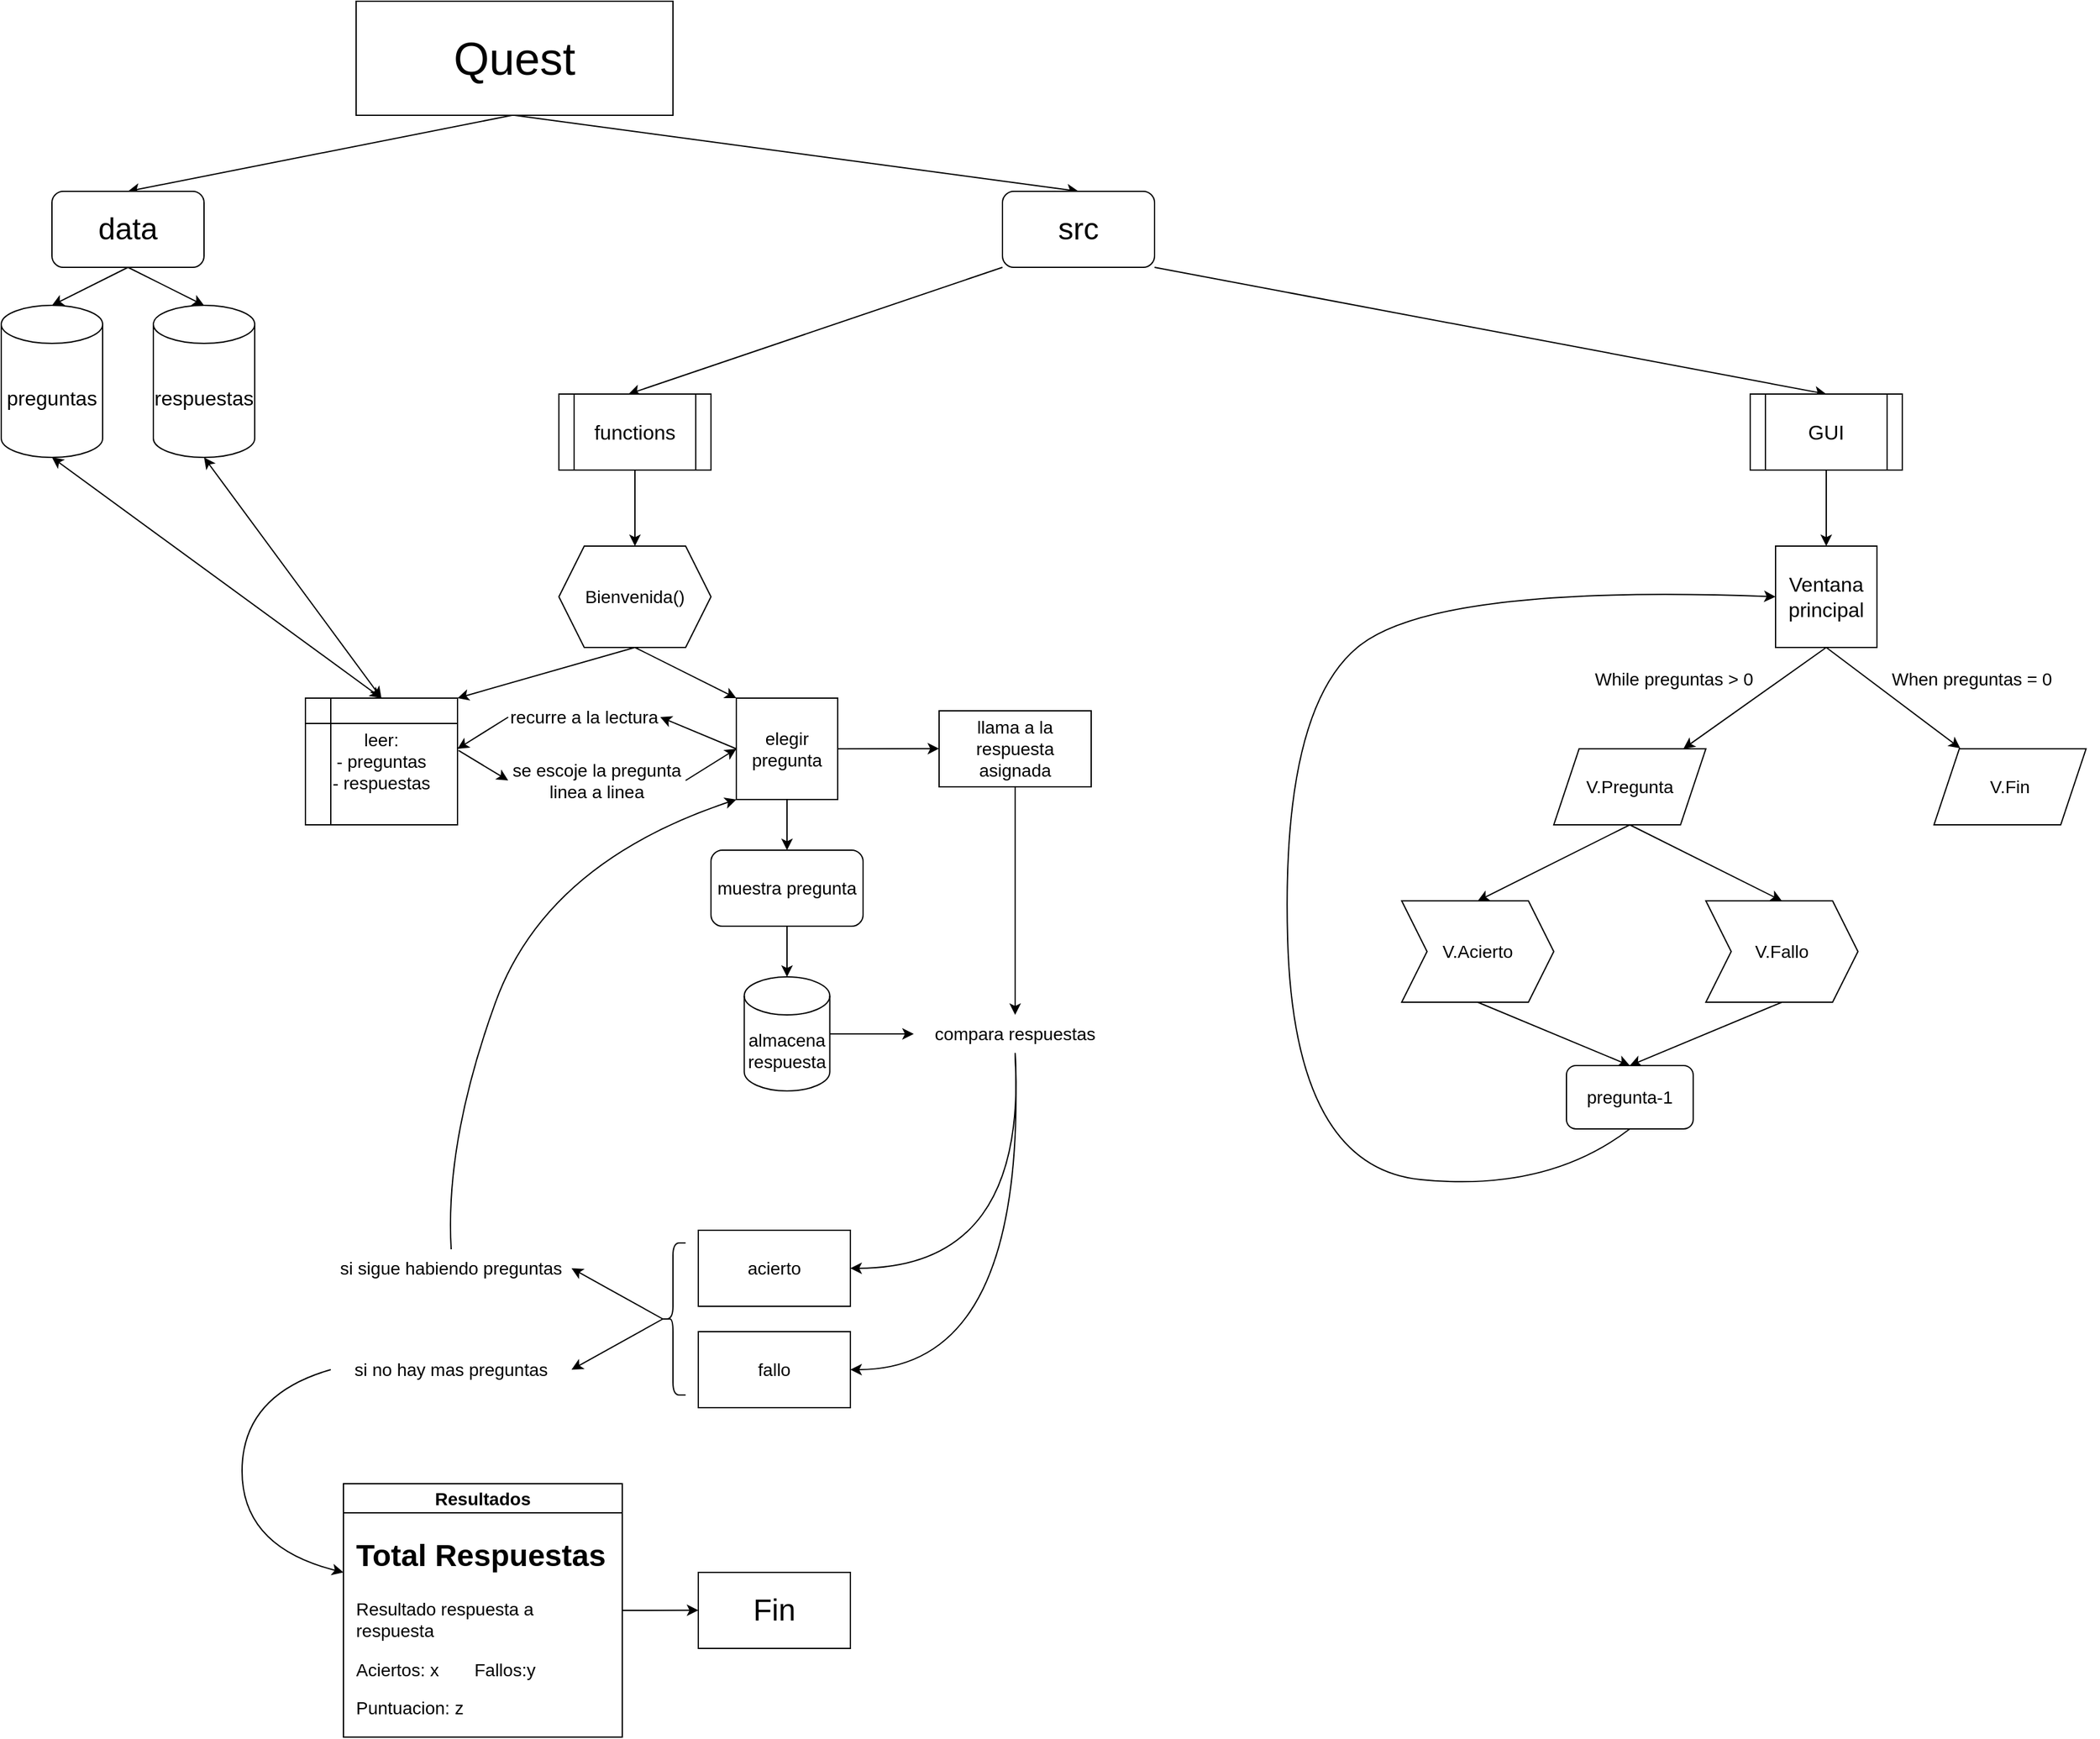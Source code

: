 <mxfile>
    <diagram id="oGnnNM7nU5o5G9te7ivh" name="Página-1">
        <mxGraphModel dx="1088" dy="684" grid="1" gridSize="10" guides="1" tooltips="1" connect="1" arrows="1" fold="1" page="1" pageScale="1" pageWidth="3000" pageHeight="3000" math="0" shadow="0">
            <root>
                <mxCell id="0"/>
                <mxCell id="1" parent="0"/>
                <mxCell id="8" style="edgeStyle=none;html=1;exitX=0.5;exitY=1;exitDx=0;exitDy=0;entryX=0.5;entryY=0;entryDx=0;entryDy=0;fontSize=36;" edge="1" parent="1" target="3">
                    <mxGeometry relative="1" as="geometry">
                        <mxPoint x="1013" y="250.0" as="sourcePoint"/>
                        <mxPoint x="818.0" y="310.0" as="targetPoint"/>
                    </mxGeometry>
                </mxCell>
                <mxCell id="9" style="edgeStyle=none;html=1;exitX=0.5;exitY=1;exitDx=0;exitDy=0;entryX=0.5;entryY=0;entryDx=0;entryDy=0;fontSize=36;" edge="1" parent="1" source="2" target="5">
                    <mxGeometry relative="1" as="geometry"/>
                </mxCell>
                <mxCell id="2" value="&lt;font style=&quot;font-size: 36px;&quot;&gt;Quest&lt;/font&gt;" style="rounded=0;whiteSpace=wrap;html=1;" vertex="1" parent="1">
                    <mxGeometry x="890" y="160" width="250" height="90" as="geometry"/>
                </mxCell>
                <mxCell id="15" style="edgeStyle=none;html=1;exitX=0.5;exitY=1;exitDx=0;exitDy=0;entryX=0.5;entryY=0;entryDx=0;entryDy=0;entryPerimeter=0;fontSize=16;" edge="1" parent="1" source="3" target="14">
                    <mxGeometry relative="1" as="geometry"/>
                </mxCell>
                <mxCell id="38" style="edgeStyle=none;html=1;exitX=0.5;exitY=1;exitDx=0;exitDy=0;entryX=0.5;entryY=0;entryDx=0;entryDy=0;entryPerimeter=0;fontSize=14;" edge="1" parent="1" source="3" target="37">
                    <mxGeometry relative="1" as="geometry"/>
                </mxCell>
                <mxCell id="3" value="data" style="rounded=1;whiteSpace=wrap;html=1;fontSize=24;" vertex="1" parent="1">
                    <mxGeometry x="650" y="310" width="120" height="60" as="geometry"/>
                </mxCell>
                <mxCell id="10" style="edgeStyle=none;html=1;exitX=0;exitY=1;exitDx=0;exitDy=0;fontSize=24;" edge="1" parent="1" source="5">
                    <mxGeometry relative="1" as="geometry">
                        <mxPoint x="1105" y="470" as="targetPoint"/>
                    </mxGeometry>
                </mxCell>
                <mxCell id="11" style="edgeStyle=none;html=1;exitX=1;exitY=1;exitDx=0;exitDy=0;fontSize=24;entryX=0.5;entryY=0;entryDx=0;entryDy=0;" edge="1" parent="1" source="5" target="13">
                    <mxGeometry relative="1" as="geometry">
                        <mxPoint x="1505" y="470" as="targetPoint"/>
                    </mxGeometry>
                </mxCell>
                <mxCell id="5" value="src" style="rounded=1;whiteSpace=wrap;html=1;fontSize=24;" vertex="1" parent="1">
                    <mxGeometry x="1400" y="310" width="120" height="60" as="geometry"/>
                </mxCell>
                <mxCell id="39" style="edgeStyle=none;html=1;exitX=0.5;exitY=1;exitDx=0;exitDy=0;fontSize=14;" edge="1" parent="1" source="12" target="40">
                    <mxGeometry relative="1" as="geometry">
                        <mxPoint x="1109.667" y="570" as="targetPoint"/>
                    </mxGeometry>
                </mxCell>
                <mxCell id="12" value="functions" style="shape=process;whiteSpace=wrap;html=1;backgroundOutline=1;fontSize=16;" vertex="1" parent="1">
                    <mxGeometry x="1050" y="470" width="120" height="60" as="geometry"/>
                </mxCell>
                <mxCell id="16" style="edgeStyle=none;html=1;exitX=0.5;exitY=1;exitDx=0;exitDy=0;fontSize=16;" edge="1" parent="1" source="13" target="17">
                    <mxGeometry relative="1" as="geometry">
                        <mxPoint x="2050.294" y="590.0" as="targetPoint"/>
                    </mxGeometry>
                </mxCell>
                <mxCell id="13" value="GUI" style="shape=process;whiteSpace=wrap;html=1;backgroundOutline=1;fontSize=16;" vertex="1" parent="1">
                    <mxGeometry x="1990" y="470" width="120" height="60" as="geometry"/>
                </mxCell>
                <mxCell id="14" value="respuestas" style="shape=cylinder3;whiteSpace=wrap;html=1;boundedLbl=1;backgroundOutline=1;size=15;fontSize=16;" vertex="1" parent="1">
                    <mxGeometry x="730" y="400" width="80" height="120" as="geometry"/>
                </mxCell>
                <mxCell id="18" style="edgeStyle=none;html=1;exitX=0.5;exitY=1;exitDx=0;exitDy=0;fontSize=14;" edge="1" parent="1" source="17" target="19">
                    <mxGeometry relative="1" as="geometry">
                        <mxPoint x="1890" y="750" as="targetPoint"/>
                    </mxGeometry>
                </mxCell>
                <mxCell id="22" style="edgeStyle=none;html=1;exitX=0.5;exitY=1;exitDx=0;exitDy=0;entryX=0.173;entryY=-0.007;entryDx=0;entryDy=0;entryPerimeter=0;fontSize=14;" edge="1" parent="1" source="17" target="21">
                    <mxGeometry relative="1" as="geometry"/>
                </mxCell>
                <mxCell id="17" value="&lt;font size=&quot;3&quot;&gt;Ventana&lt;br&gt;principal&lt;br&gt;&lt;/font&gt;" style="whiteSpace=wrap;html=1;aspect=fixed;fontSize=16;" vertex="1" parent="1">
                    <mxGeometry x="2010.004" y="590.0" width="80" height="80" as="geometry"/>
                </mxCell>
                <mxCell id="27" style="edgeStyle=none;html=1;exitX=0.5;exitY=1;exitDx=0;exitDy=0;entryX=0.5;entryY=0;entryDx=0;entryDy=0;fontSize=14;" edge="1" parent="1" source="19" target="25">
                    <mxGeometry relative="1" as="geometry"/>
                </mxCell>
                <mxCell id="28" style="edgeStyle=none;html=1;exitX=0.5;exitY=1;exitDx=0;exitDy=0;entryX=0.5;entryY=0;entryDx=0;entryDy=0;fontSize=14;" edge="1" parent="1" source="19" target="26">
                    <mxGeometry relative="1" as="geometry"/>
                </mxCell>
                <mxCell id="19" value="V.Pregunta" style="shape=parallelogram;perimeter=parallelogramPerimeter;whiteSpace=wrap;html=1;fixedSize=1;fontSize=14;" vertex="1" parent="1">
                    <mxGeometry x="1835" y="750" width="120" height="60" as="geometry"/>
                </mxCell>
                <mxCell id="21" value="V.Fin" style="shape=parallelogram;perimeter=parallelogramPerimeter;whiteSpace=wrap;html=1;fixedSize=1;fontSize=14;" vertex="1" parent="1">
                    <mxGeometry x="2135" y="750" width="120" height="60" as="geometry"/>
                </mxCell>
                <mxCell id="23" value="When preguntas = 0" style="text;html=1;strokeColor=none;fillColor=none;align=center;verticalAlign=middle;whiteSpace=wrap;rounded=0;fontSize=14;" vertex="1" parent="1">
                    <mxGeometry x="2065" y="680" width="200" height="30" as="geometry"/>
                </mxCell>
                <mxCell id="24" value="While preguntas &amp;gt; 0" style="text;html=1;strokeColor=none;fillColor=none;align=center;verticalAlign=middle;whiteSpace=wrap;rounded=0;fontSize=14;" vertex="1" parent="1">
                    <mxGeometry x="1860" y="680" width="140" height="30" as="geometry"/>
                </mxCell>
                <mxCell id="30" style="edgeStyle=none;html=1;exitX=0.5;exitY=1;exitDx=0;exitDy=0;entryX=0.5;entryY=0;entryDx=0;entryDy=0;fontSize=14;" edge="1" parent="1" source="25" target="29">
                    <mxGeometry relative="1" as="geometry"/>
                </mxCell>
                <mxCell id="25" value="V.Acierto" style="shape=step;perimeter=stepPerimeter;whiteSpace=wrap;html=1;fixedSize=1;fontSize=14;" vertex="1" parent="1">
                    <mxGeometry x="1715" y="870" width="120" height="80" as="geometry"/>
                </mxCell>
                <mxCell id="31" style="edgeStyle=none;html=1;exitX=0.5;exitY=1;exitDx=0;exitDy=0;entryX=0.5;entryY=0;entryDx=0;entryDy=0;fontSize=14;" edge="1" parent="1" source="26" target="29">
                    <mxGeometry relative="1" as="geometry"/>
                </mxCell>
                <mxCell id="26" value="V.Fallo" style="shape=step;perimeter=stepPerimeter;whiteSpace=wrap;html=1;fixedSize=1;fontSize=14;" vertex="1" parent="1">
                    <mxGeometry x="1955" y="870" width="120" height="80" as="geometry"/>
                </mxCell>
                <mxCell id="29" value="pregunta-1" style="rounded=1;whiteSpace=wrap;html=1;fontSize=14;" vertex="1" parent="1">
                    <mxGeometry x="1845" y="1000" width="100" height="50" as="geometry"/>
                </mxCell>
                <mxCell id="36" value="" style="curved=1;endArrow=classic;html=1;fontSize=14;exitX=0.5;exitY=1;exitDx=0;exitDy=0;entryX=0;entryY=0.5;entryDx=0;entryDy=0;" edge="1" parent="1" source="29" target="17">
                    <mxGeometry width="50" height="50" relative="1" as="geometry">
                        <mxPoint x="1840" y="970" as="sourcePoint"/>
                        <mxPoint x="1890" y="920" as="targetPoint"/>
                        <Array as="points">
                            <mxPoint x="1830" y="1100"/>
                            <mxPoint x="1630" y="1080"/>
                            <mxPoint x="1620" y="720"/>
                            <mxPoint x="1740" y="620"/>
                        </Array>
                    </mxGeometry>
                </mxCell>
                <mxCell id="37" value="preguntas" style="shape=cylinder3;whiteSpace=wrap;html=1;boundedLbl=1;backgroundOutline=1;size=15;fontSize=16;" vertex="1" parent="1">
                    <mxGeometry x="610" y="400" width="80" height="120" as="geometry"/>
                </mxCell>
                <mxCell id="41" style="edgeStyle=none;html=1;exitX=0.5;exitY=1;exitDx=0;exitDy=0;fontSize=14;entryX=1;entryY=0;entryDx=0;entryDy=0;" edge="1" parent="1" source="40" target="42">
                    <mxGeometry relative="1" as="geometry">
                        <mxPoint x="930" y="710" as="targetPoint"/>
                    </mxGeometry>
                </mxCell>
                <mxCell id="43" style="edgeStyle=none;html=1;exitX=0.5;exitY=1;exitDx=0;exitDy=0;fontSize=14;entryX=0;entryY=0;entryDx=0;entryDy=0;" edge="1" parent="1" source="40" target="44">
                    <mxGeometry relative="1" as="geometry">
                        <mxPoint x="1250" y="710" as="targetPoint"/>
                    </mxGeometry>
                </mxCell>
                <mxCell id="40" value="Bienvenida()" style="shape=hexagon;perimeter=hexagonPerimeter2;whiteSpace=wrap;html=1;fixedSize=1;fontSize=14;" vertex="1" parent="1">
                    <mxGeometry x="1049.997" y="590" width="120" height="80" as="geometry"/>
                </mxCell>
                <mxCell id="65" style="edgeStyle=none;html=1;exitX=1.007;exitY=0.413;exitDx=0;exitDy=0;entryX=0;entryY=0.5;entryDx=0;entryDy=0;fontSize=14;exitPerimeter=0;" edge="1" parent="1" source="42" target="49">
                    <mxGeometry relative="1" as="geometry"/>
                </mxCell>
                <mxCell id="42" value="leer:&lt;br&gt;- preguntas&lt;br&gt;- respuestas" style="shape=internalStorage;whiteSpace=wrap;html=1;backgroundOutline=1;fontSize=14;" vertex="1" parent="1">
                    <mxGeometry x="850" y="710" width="120" height="100" as="geometry"/>
                </mxCell>
                <mxCell id="61" style="edgeStyle=none;html=1;exitX=0.5;exitY=1;exitDx=0;exitDy=0;entryX=0.5;entryY=0;entryDx=0;entryDy=0;fontSize=14;" edge="1" parent="1" source="44">
                    <mxGeometry relative="1" as="geometry">
                        <mxPoint x="1230" y="830" as="targetPoint"/>
                    </mxGeometry>
                </mxCell>
                <mxCell id="64" style="edgeStyle=none;html=1;exitX=1;exitY=0.5;exitDx=0;exitDy=0;fontSize=14;" edge="1" parent="1" source="44">
                    <mxGeometry relative="1" as="geometry">
                        <mxPoint x="1350" y="749.833" as="targetPoint"/>
                    </mxGeometry>
                </mxCell>
                <mxCell id="67" style="edgeStyle=none;html=1;exitX=0;exitY=0.5;exitDx=0;exitDy=0;entryX=1;entryY=0.5;entryDx=0;entryDy=0;fontSize=14;" edge="1" parent="1" source="44" target="48">
                    <mxGeometry relative="1" as="geometry"/>
                </mxCell>
                <mxCell id="44" value="elegir pregunta" style="whiteSpace=wrap;html=1;aspect=fixed;fontSize=14;" vertex="1" parent="1">
                    <mxGeometry x="1190" y="710" width="80" height="80" as="geometry"/>
                </mxCell>
                <mxCell id="46" value="" style="curved=1;endArrow=classic;html=1;fontSize=14;exitX=0;exitY=0.5;exitDx=0;exitDy=0;startArrow=none;" edge="1" parent="1" source="48">
                    <mxGeometry width="50" height="50" relative="1" as="geometry">
                        <mxPoint x="1120" y="770" as="sourcePoint"/>
                        <mxPoint x="970" y="750" as="targetPoint"/>
                        <Array as="points"/>
                    </mxGeometry>
                </mxCell>
                <mxCell id="66" style="edgeStyle=none;html=1;exitX=1;exitY=0.5;exitDx=0;exitDy=0;fontSize=14;" edge="1" parent="1" source="49">
                    <mxGeometry relative="1" as="geometry">
                        <mxPoint x="1190" y="750" as="targetPoint"/>
                    </mxGeometry>
                </mxCell>
                <mxCell id="49" value="se escoje la pregunta linea a linea" style="text;html=1;strokeColor=none;fillColor=none;align=center;verticalAlign=middle;whiteSpace=wrap;rounded=0;fontSize=14;" vertex="1" parent="1">
                    <mxGeometry x="1010" y="760" width="140" height="30" as="geometry"/>
                </mxCell>
                <mxCell id="48" value="recurre a la lectura" style="text;html=1;strokeColor=none;fillColor=none;align=center;verticalAlign=middle;whiteSpace=wrap;rounded=0;fontSize=14;" vertex="1" parent="1">
                    <mxGeometry x="1010" y="710" width="120" height="30" as="geometry"/>
                </mxCell>
                <mxCell id="58" value="" style="endArrow=classic;startArrow=classic;html=1;fontSize=14;entryX=0.5;entryY=1;entryDx=0;entryDy=0;entryPerimeter=0;exitX=0.5;exitY=0;exitDx=0;exitDy=0;" edge="1" parent="1" source="42" target="14">
                    <mxGeometry width="50" height="50" relative="1" as="geometry">
                        <mxPoint x="800" y="700" as="sourcePoint"/>
                        <mxPoint x="850" y="650" as="targetPoint"/>
                    </mxGeometry>
                </mxCell>
                <mxCell id="59" value="" style="endArrow=classic;startArrow=classic;html=1;fontSize=14;entryX=0.5;entryY=1;entryDx=0;entryDy=0;entryPerimeter=0;exitX=0.5;exitY=0;exitDx=0;exitDy=0;" edge="1" parent="1" source="42" target="37">
                    <mxGeometry width="50" height="50" relative="1" as="geometry">
                        <mxPoint x="920" y="720" as="sourcePoint"/>
                        <mxPoint x="780" y="530.0" as="targetPoint"/>
                    </mxGeometry>
                </mxCell>
                <mxCell id="63" style="edgeStyle=none;html=1;exitX=0.5;exitY=1;exitDx=0;exitDy=0;entryX=0.5;entryY=0;entryDx=0;entryDy=0;entryPerimeter=0;fontSize=14;" edge="1" parent="1" target="62">
                    <mxGeometry relative="1" as="geometry">
                        <mxPoint x="1230" y="890" as="sourcePoint"/>
                    </mxGeometry>
                </mxCell>
                <mxCell id="60" value="muestra pregunta" style="rounded=1;whiteSpace=wrap;html=1;fontSize=14;" vertex="1" parent="1">
                    <mxGeometry x="1170" y="830" width="120" height="60" as="geometry"/>
                </mxCell>
                <mxCell id="71" style="edgeStyle=none;html=1;exitX=1;exitY=0.5;exitDx=0;exitDy=0;exitPerimeter=0;entryX=0;entryY=0.5;entryDx=0;entryDy=0;fontSize=14;" edge="1" parent="1" source="62" target="69">
                    <mxGeometry relative="1" as="geometry"/>
                </mxCell>
                <mxCell id="62" value="almacena respuesta" style="shape=cylinder3;whiteSpace=wrap;html=1;boundedLbl=1;backgroundOutline=1;size=15;fontSize=14;" vertex="1" parent="1">
                    <mxGeometry x="1196.25" y="930" width="67.5" height="90" as="geometry"/>
                </mxCell>
                <mxCell id="70" style="edgeStyle=none;html=1;exitX=0.5;exitY=1;exitDx=0;exitDy=0;entryX=0.5;entryY=0;entryDx=0;entryDy=0;fontSize=14;" edge="1" parent="1" source="68" target="69">
                    <mxGeometry relative="1" as="geometry"/>
                </mxCell>
                <mxCell id="68" value="llama a la respuesta asignada" style="rounded=0;whiteSpace=wrap;html=1;fontSize=14;" vertex="1" parent="1">
                    <mxGeometry x="1350" y="720" width="120" height="60" as="geometry"/>
                </mxCell>
                <mxCell id="69" value="compara respuestas" style="text;html=1;strokeColor=none;fillColor=none;align=center;verticalAlign=middle;whiteSpace=wrap;rounded=0;fontSize=14;" vertex="1" parent="1">
                    <mxGeometry x="1330" y="960" width="160" height="30" as="geometry"/>
                </mxCell>
                <mxCell id="78" value="" style="curved=1;endArrow=classic;html=1;fontSize=14;exitX=0.5;exitY=1;exitDx=0;exitDy=0;" edge="1" parent="1" source="69">
                    <mxGeometry width="50" height="50" relative="1" as="geometry">
                        <mxPoint x="1330" y="1110" as="sourcePoint"/>
                        <mxPoint x="1280" y="1160" as="targetPoint"/>
                        <Array as="points">
                            <mxPoint x="1420" y="1160"/>
                        </Array>
                    </mxGeometry>
                </mxCell>
                <mxCell id="79" value="acierto" style="whiteSpace=wrap;html=1;fontSize=14;" vertex="1" parent="1">
                    <mxGeometry x="1160" y="1130" width="120" height="60" as="geometry"/>
                </mxCell>
                <mxCell id="81" value="" style="curved=1;endArrow=classic;html=1;fontSize=14;exitX=0.5;exitY=1;exitDx=0;exitDy=0;" edge="1" parent="1" source="69">
                    <mxGeometry width="50" height="50" relative="1" as="geometry">
                        <mxPoint x="1410" y="1070" as="sourcePoint"/>
                        <mxPoint x="1280" y="1240" as="targetPoint"/>
                        <Array as="points">
                            <mxPoint x="1420" y="1240"/>
                        </Array>
                    </mxGeometry>
                </mxCell>
                <mxCell id="82" value="fallo" style="whiteSpace=wrap;html=1;fontSize=14;" vertex="1" parent="1">
                    <mxGeometry x="1160" y="1210" width="120" height="60" as="geometry"/>
                </mxCell>
                <mxCell id="93" style="edgeStyle=none;html=1;exitX=0.1;exitY=0.5;exitDx=0;exitDy=0;exitPerimeter=0;entryX=1;entryY=0.5;entryDx=0;entryDy=0;fontSize=14;" edge="1" parent="1" source="88" target="92">
                    <mxGeometry relative="1" as="geometry"/>
                </mxCell>
                <mxCell id="88" value="" style="shape=curlyBracket;whiteSpace=wrap;html=1;rounded=1;labelPosition=left;verticalLabelPosition=middle;align=right;verticalAlign=middle;fontSize=14;" vertex="1" parent="1">
                    <mxGeometry x="1130" y="1140" width="20" height="120" as="geometry"/>
                </mxCell>
                <mxCell id="89" value="&lt;span style=&quot;&quot;&gt;si sigue habiendo preguntas&lt;/span&gt;" style="text;html=1;strokeColor=none;fillColor=none;align=center;verticalAlign=middle;whiteSpace=wrap;rounded=0;fontSize=14;" vertex="1" parent="1">
                    <mxGeometry x="870" y="1145" width="190" height="30" as="geometry"/>
                </mxCell>
                <mxCell id="90" value="" style="curved=1;endArrow=classic;html=1;fontSize=14;exitX=0.5;exitY=0;exitDx=0;exitDy=0;entryX=0;entryY=1;entryDx=0;entryDy=0;" edge="1" parent="1" source="89" target="44">
                    <mxGeometry width="50" height="50" relative="1" as="geometry">
                        <mxPoint x="930" y="1030" as="sourcePoint"/>
                        <mxPoint x="980" y="980" as="targetPoint"/>
                        <Array as="points">
                            <mxPoint x="960" y="1060"/>
                            <mxPoint x="1040" y="840"/>
                        </Array>
                    </mxGeometry>
                </mxCell>
                <mxCell id="91" value="" style="endArrow=classic;html=1;fontSize=14;exitX=0.1;exitY=0.5;exitDx=0;exitDy=0;exitPerimeter=0;entryX=1;entryY=0.5;entryDx=0;entryDy=0;" edge="1" parent="1" source="88" target="89">
                    <mxGeometry width="50" height="50" relative="1" as="geometry">
                        <mxPoint x="1170" y="1150" as="sourcePoint"/>
                        <mxPoint x="1220" y="1100" as="targetPoint"/>
                    </mxGeometry>
                </mxCell>
                <mxCell id="92" value="&lt;span style=&quot;&quot;&gt;si no hay mas preguntas&lt;/span&gt;" style="text;html=1;strokeColor=none;fillColor=none;align=center;verticalAlign=middle;whiteSpace=wrap;rounded=0;fontSize=14;" vertex="1" parent="1">
                    <mxGeometry x="870" y="1225" width="190" height="30" as="geometry"/>
                </mxCell>
                <mxCell id="94" value="" style="curved=1;endArrow=classic;html=1;fontSize=14;exitX=0;exitY=0.5;exitDx=0;exitDy=0;" edge="1" parent="1" source="92">
                    <mxGeometry width="50" height="50" relative="1" as="geometry">
                        <mxPoint x="780" y="1350" as="sourcePoint"/>
                        <mxPoint x="880" y="1400" as="targetPoint"/>
                        <Array as="points">
                            <mxPoint x="800" y="1260"/>
                            <mxPoint x="800" y="1380"/>
                        </Array>
                    </mxGeometry>
                </mxCell>
                <mxCell id="98" style="edgeStyle=none;html=1;exitX=1;exitY=0.5;exitDx=0;exitDy=0;fontSize=24;" edge="1" parent="1" source="95">
                    <mxGeometry relative="1" as="geometry">
                        <mxPoint x="1160" y="1429.897" as="targetPoint"/>
                    </mxGeometry>
                </mxCell>
                <mxCell id="95" value="Resultados" style="swimlane;whiteSpace=wrap;html=1;fontSize=14;" vertex="1" parent="1">
                    <mxGeometry x="880" y="1330" width="220" height="200" as="geometry"/>
                </mxCell>
                <mxCell id="97" value="&lt;h1&gt;&lt;font style=&quot;font-size: 24px;&quot;&gt;Total Respuestas&lt;/font&gt;&lt;/h1&gt;&lt;p&gt;Resultado respuesta a respuesta&lt;/p&gt;&lt;p&gt;Aciertos: x&lt;span style=&quot;white-space: pre;&quot;&gt;&#9;&lt;/span&gt;Fallos:y&lt;/p&gt;&lt;p&gt;Puntuacion: z&lt;/p&gt;" style="text;html=1;strokeColor=none;fillColor=none;spacing=5;spacingTop=-20;whiteSpace=wrap;overflow=hidden;rounded=0;fontSize=14;" vertex="1" parent="95">
                    <mxGeometry x="5" y="30" width="210" height="160" as="geometry"/>
                </mxCell>
                <mxCell id="99" value="Fin" style="rounded=0;whiteSpace=wrap;html=1;fontSize=24;" vertex="1" parent="1">
                    <mxGeometry x="1160" y="1400" width="120" height="60" as="geometry"/>
                </mxCell>
            </root>
        </mxGraphModel>
    </diagram>
</mxfile>